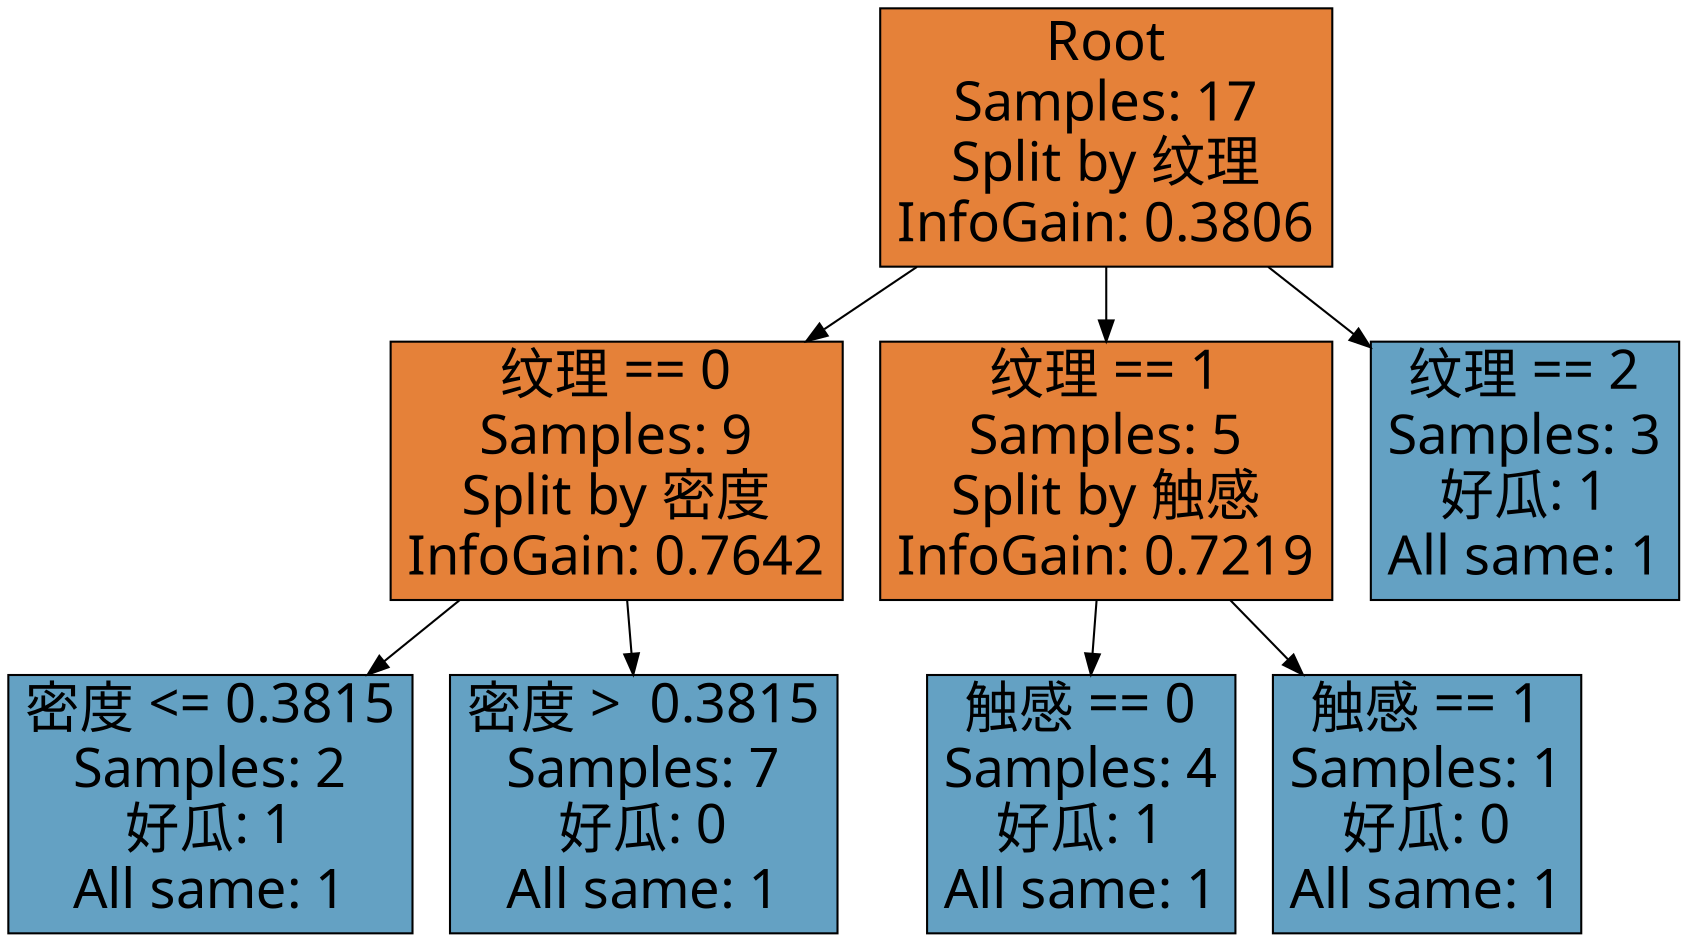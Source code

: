 digraph Tree {
node [shape=box, style="filled", color="black", fontname="Microsoft YaHei", fontsize=26];
edge [fontname="Microsoft YaHei", fontsize=26];
0 [label="Root\nSamples: 17\nSplit by 纹理\nInfoGain: 0.3806", fillcolor="#e58139"];
0 -> 1;
1 [label="纹理 == 0\nSamples: 9\nSplit by 密度\nInfoGain: 0.7642", fillcolor="#e58139"];
1 -> 2;
2 [label="密度 <= 0.3815\nSamples: 2\n好瓜: 1\nAll same: 1", fillcolor="#64a1c3"];
1 -> 3;
3 [label="密度 >  0.3815\nSamples: 7\n好瓜: 0\nAll same: 1", fillcolor="#64a1c3"];
0 -> 4;
4 [label="纹理 == 1\nSamples: 5\nSplit by 触感\nInfoGain: 0.7219", fillcolor="#e58139"];
4 -> 5;
5 [label="触感 == 0\nSamples: 4\n好瓜: 1\nAll same: 1", fillcolor="#64a1c3"];
4 -> 6;
6 [label="触感 == 1\nSamples: 1\n好瓜: 0\nAll same: 1", fillcolor="#64a1c3"];
0 -> 7;
7 [label="纹理 == 2\nSamples: 3\n好瓜: 1\nAll same: 1", fillcolor="#64a1c3"];
}